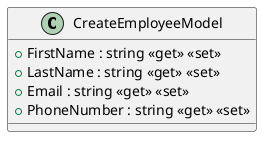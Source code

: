 @startuml
class CreateEmployeeModel {
    + FirstName : string <<get>> <<set>>
    + LastName : string <<get>> <<set>>
    + Email : string <<get>> <<set>>
    + PhoneNumber : string <<get>> <<set>>
}
@enduml
